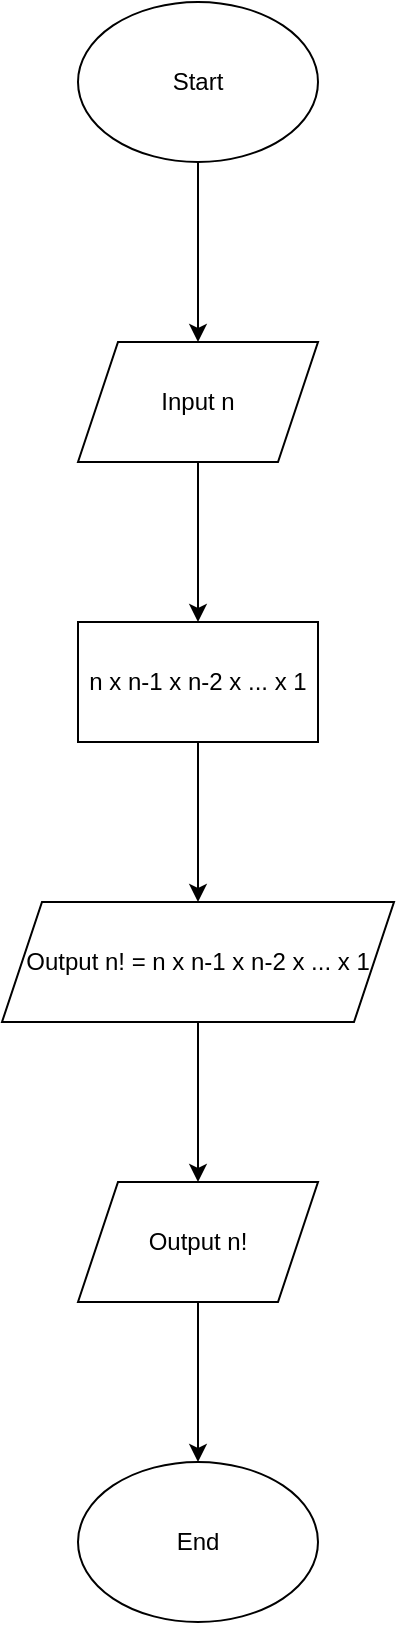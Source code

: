 <mxfile version="25.0.1">
  <diagram name="หน้า-1" id="8W_Rk9JyLo7IQ6N7tawH">
    <mxGraphModel dx="1050" dy="530" grid="1" gridSize="10" guides="1" tooltips="1" connect="1" arrows="1" fold="1" page="1" pageScale="1" pageWidth="827" pageHeight="1169" math="0" shadow="0">
      <root>
        <mxCell id="0" />
        <mxCell id="1" parent="0" />
        <mxCell id="talsIdZ1oh0xgaj1Gf3t-3" value="" style="edgeStyle=orthogonalEdgeStyle;rounded=0;orthogonalLoop=1;jettySize=auto;html=1;" edge="1" parent="1" source="talsIdZ1oh0xgaj1Gf3t-1" target="talsIdZ1oh0xgaj1Gf3t-2">
          <mxGeometry relative="1" as="geometry" />
        </mxCell>
        <mxCell id="talsIdZ1oh0xgaj1Gf3t-1" value="Start" style="ellipse;whiteSpace=wrap;html=1;" vertex="1" parent="1">
          <mxGeometry x="354" y="10" width="120" height="80" as="geometry" />
        </mxCell>
        <mxCell id="talsIdZ1oh0xgaj1Gf3t-5" value="" style="edgeStyle=orthogonalEdgeStyle;rounded=0;orthogonalLoop=1;jettySize=auto;html=1;" edge="1" parent="1" source="talsIdZ1oh0xgaj1Gf3t-2" target="talsIdZ1oh0xgaj1Gf3t-4">
          <mxGeometry relative="1" as="geometry" />
        </mxCell>
        <mxCell id="talsIdZ1oh0xgaj1Gf3t-2" value="Input n" style="shape=parallelogram;perimeter=parallelogramPerimeter;whiteSpace=wrap;html=1;fixedSize=1;" vertex="1" parent="1">
          <mxGeometry x="354" y="180" width="120" height="60" as="geometry" />
        </mxCell>
        <mxCell id="talsIdZ1oh0xgaj1Gf3t-7" value="" style="edgeStyle=orthogonalEdgeStyle;rounded=0;orthogonalLoop=1;jettySize=auto;html=1;" edge="1" parent="1" source="talsIdZ1oh0xgaj1Gf3t-4" target="talsIdZ1oh0xgaj1Gf3t-6">
          <mxGeometry relative="1" as="geometry" />
        </mxCell>
        <mxCell id="talsIdZ1oh0xgaj1Gf3t-4" value="n x n-1 x n-2 x ... x 1" style="whiteSpace=wrap;html=1;" vertex="1" parent="1">
          <mxGeometry x="354" y="320" width="120" height="60" as="geometry" />
        </mxCell>
        <mxCell id="talsIdZ1oh0xgaj1Gf3t-9" value="" style="edgeStyle=orthogonalEdgeStyle;rounded=0;orthogonalLoop=1;jettySize=auto;html=1;" edge="1" parent="1" source="talsIdZ1oh0xgaj1Gf3t-6" target="talsIdZ1oh0xgaj1Gf3t-8">
          <mxGeometry relative="1" as="geometry" />
        </mxCell>
        <mxCell id="talsIdZ1oh0xgaj1Gf3t-6" value="Output n! = n x n-1 x n-2 x ... x 1" style="shape=parallelogram;perimeter=parallelogramPerimeter;whiteSpace=wrap;html=1;fixedSize=1;" vertex="1" parent="1">
          <mxGeometry x="316" y="460" width="196" height="60" as="geometry" />
        </mxCell>
        <mxCell id="talsIdZ1oh0xgaj1Gf3t-11" value="" style="edgeStyle=orthogonalEdgeStyle;rounded=0;orthogonalLoop=1;jettySize=auto;html=1;" edge="1" parent="1" source="talsIdZ1oh0xgaj1Gf3t-8" target="talsIdZ1oh0xgaj1Gf3t-10">
          <mxGeometry relative="1" as="geometry" />
        </mxCell>
        <mxCell id="talsIdZ1oh0xgaj1Gf3t-8" value="Output n!" style="shape=parallelogram;perimeter=parallelogramPerimeter;whiteSpace=wrap;html=1;fixedSize=1;" vertex="1" parent="1">
          <mxGeometry x="354" y="600" width="120" height="60" as="geometry" />
        </mxCell>
        <mxCell id="talsIdZ1oh0xgaj1Gf3t-10" value="End" style="ellipse;whiteSpace=wrap;html=1;" vertex="1" parent="1">
          <mxGeometry x="354" y="740" width="120" height="80" as="geometry" />
        </mxCell>
      </root>
    </mxGraphModel>
  </diagram>
</mxfile>
